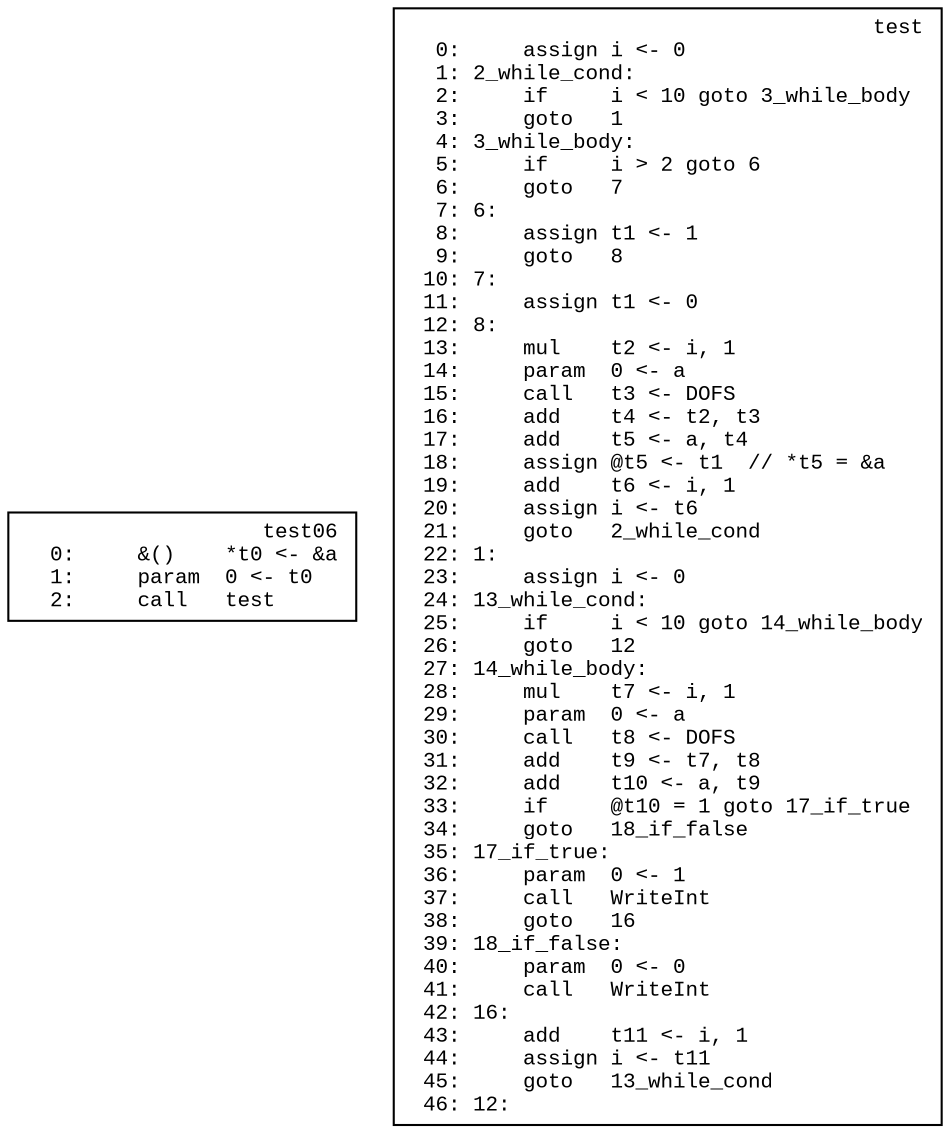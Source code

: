digraph IR {
  graph [fontname="Times New Roman",fontsize=10];
  node  [fontname="Courier New",fontsize=10];
  edge  [fontname="Times New Roman",fontsize=10];

  // scope 'test06'
  test06_cb [label="test06\r  0:     &()    *t0 <- &a\l  1:     param  0 <- t0\l  2:     call   test\l",shape=box]
  // scope 'test'
  test_cb [label="test\r  0:     assign i <- 0\l  1: 2_while_cond:\l  2:     if     i < 10 goto 3_while_body\l  3:     goto   1\l  4: 3_while_body:\l  5:     if     i > 2 goto 6\l  6:     goto   7\l  7: 6:\l  8:     assign t1 <- 1\l  9:     goto   8\l 10: 7:\l 11:     assign t1 <- 0\l 12: 8:\l 13:     mul    t2 <- i, 1\l 14:     param  0 <- a\l 15:     call   t3 <- DOFS\l 16:     add    t4 <- t2, t3\l 17:     add    t5 <- a, t4\l 18:     assign @t5 <- t1  // *t5 = &a\l 19:     add    t6 <- i, 1\l 20:     assign i <- t6\l 21:     goto   2_while_cond\l 22: 1:\l 23:     assign i <- 0\l 24: 13_while_cond:\l 25:     if     i < 10 goto 14_while_body\l 26:     goto   12\l 27: 14_while_body:\l 28:     mul    t7 <- i, 1\l 29:     param  0 <- a\l 30:     call   t8 <- DOFS\l 31:     add    t9 <- t7, t8\l 32:     add    t10 <- a, t9\l 33:     if     @t10 = 1 goto 17_if_true\l 34:     goto   18_if_false\l 35: 17_if_true:\l 36:     param  0 <- 1\l 37:     call   WriteInt\l 38:     goto   16\l 39: 18_if_false:\l 40:     param  0 <- 0\l 41:     call   WriteInt\l 42: 16:\l 43:     add    t11 <- i, 1\l 44:     assign i <- t11\l 45:     goto   13_while_cond\l 46: 12:\l",shape=box]
}
